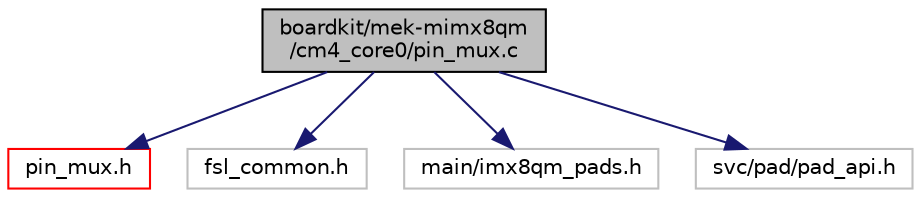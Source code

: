 digraph "boardkit/mek-mimx8qm/cm4_core0/pin_mux.c"
{
  edge [fontname="Helvetica",fontsize="10",labelfontname="Helvetica",labelfontsize="10"];
  node [fontname="Helvetica",fontsize="10",shape=record];
  Node0 [label="boardkit/mek-mimx8qm\l/cm4_core0/pin_mux.c",height=0.2,width=0.4,color="black", fillcolor="grey75", style="filled", fontcolor="black"];
  Node0 -> Node1 [color="midnightblue",fontsize="10",style="solid",fontname="Helvetica"];
  Node1 [label="pin_mux.h",height=0.2,width=0.4,color="red", fillcolor="white", style="filled",URL="$mek-mimx8qm_2cm4__core0_2pin__mux_8h.html"];
  Node0 -> Node3 [color="midnightblue",fontsize="10",style="solid",fontname="Helvetica"];
  Node3 [label="fsl_common.h",height=0.2,width=0.4,color="grey75", fillcolor="white", style="filled"];
  Node0 -> Node4 [color="midnightblue",fontsize="10",style="solid",fontname="Helvetica"];
  Node4 [label="main/imx8qm_pads.h",height=0.2,width=0.4,color="grey75", fillcolor="white", style="filled"];
  Node0 -> Node5 [color="midnightblue",fontsize="10",style="solid",fontname="Helvetica"];
  Node5 [label="svc/pad/pad_api.h",height=0.2,width=0.4,color="grey75", fillcolor="white", style="filled"];
}
